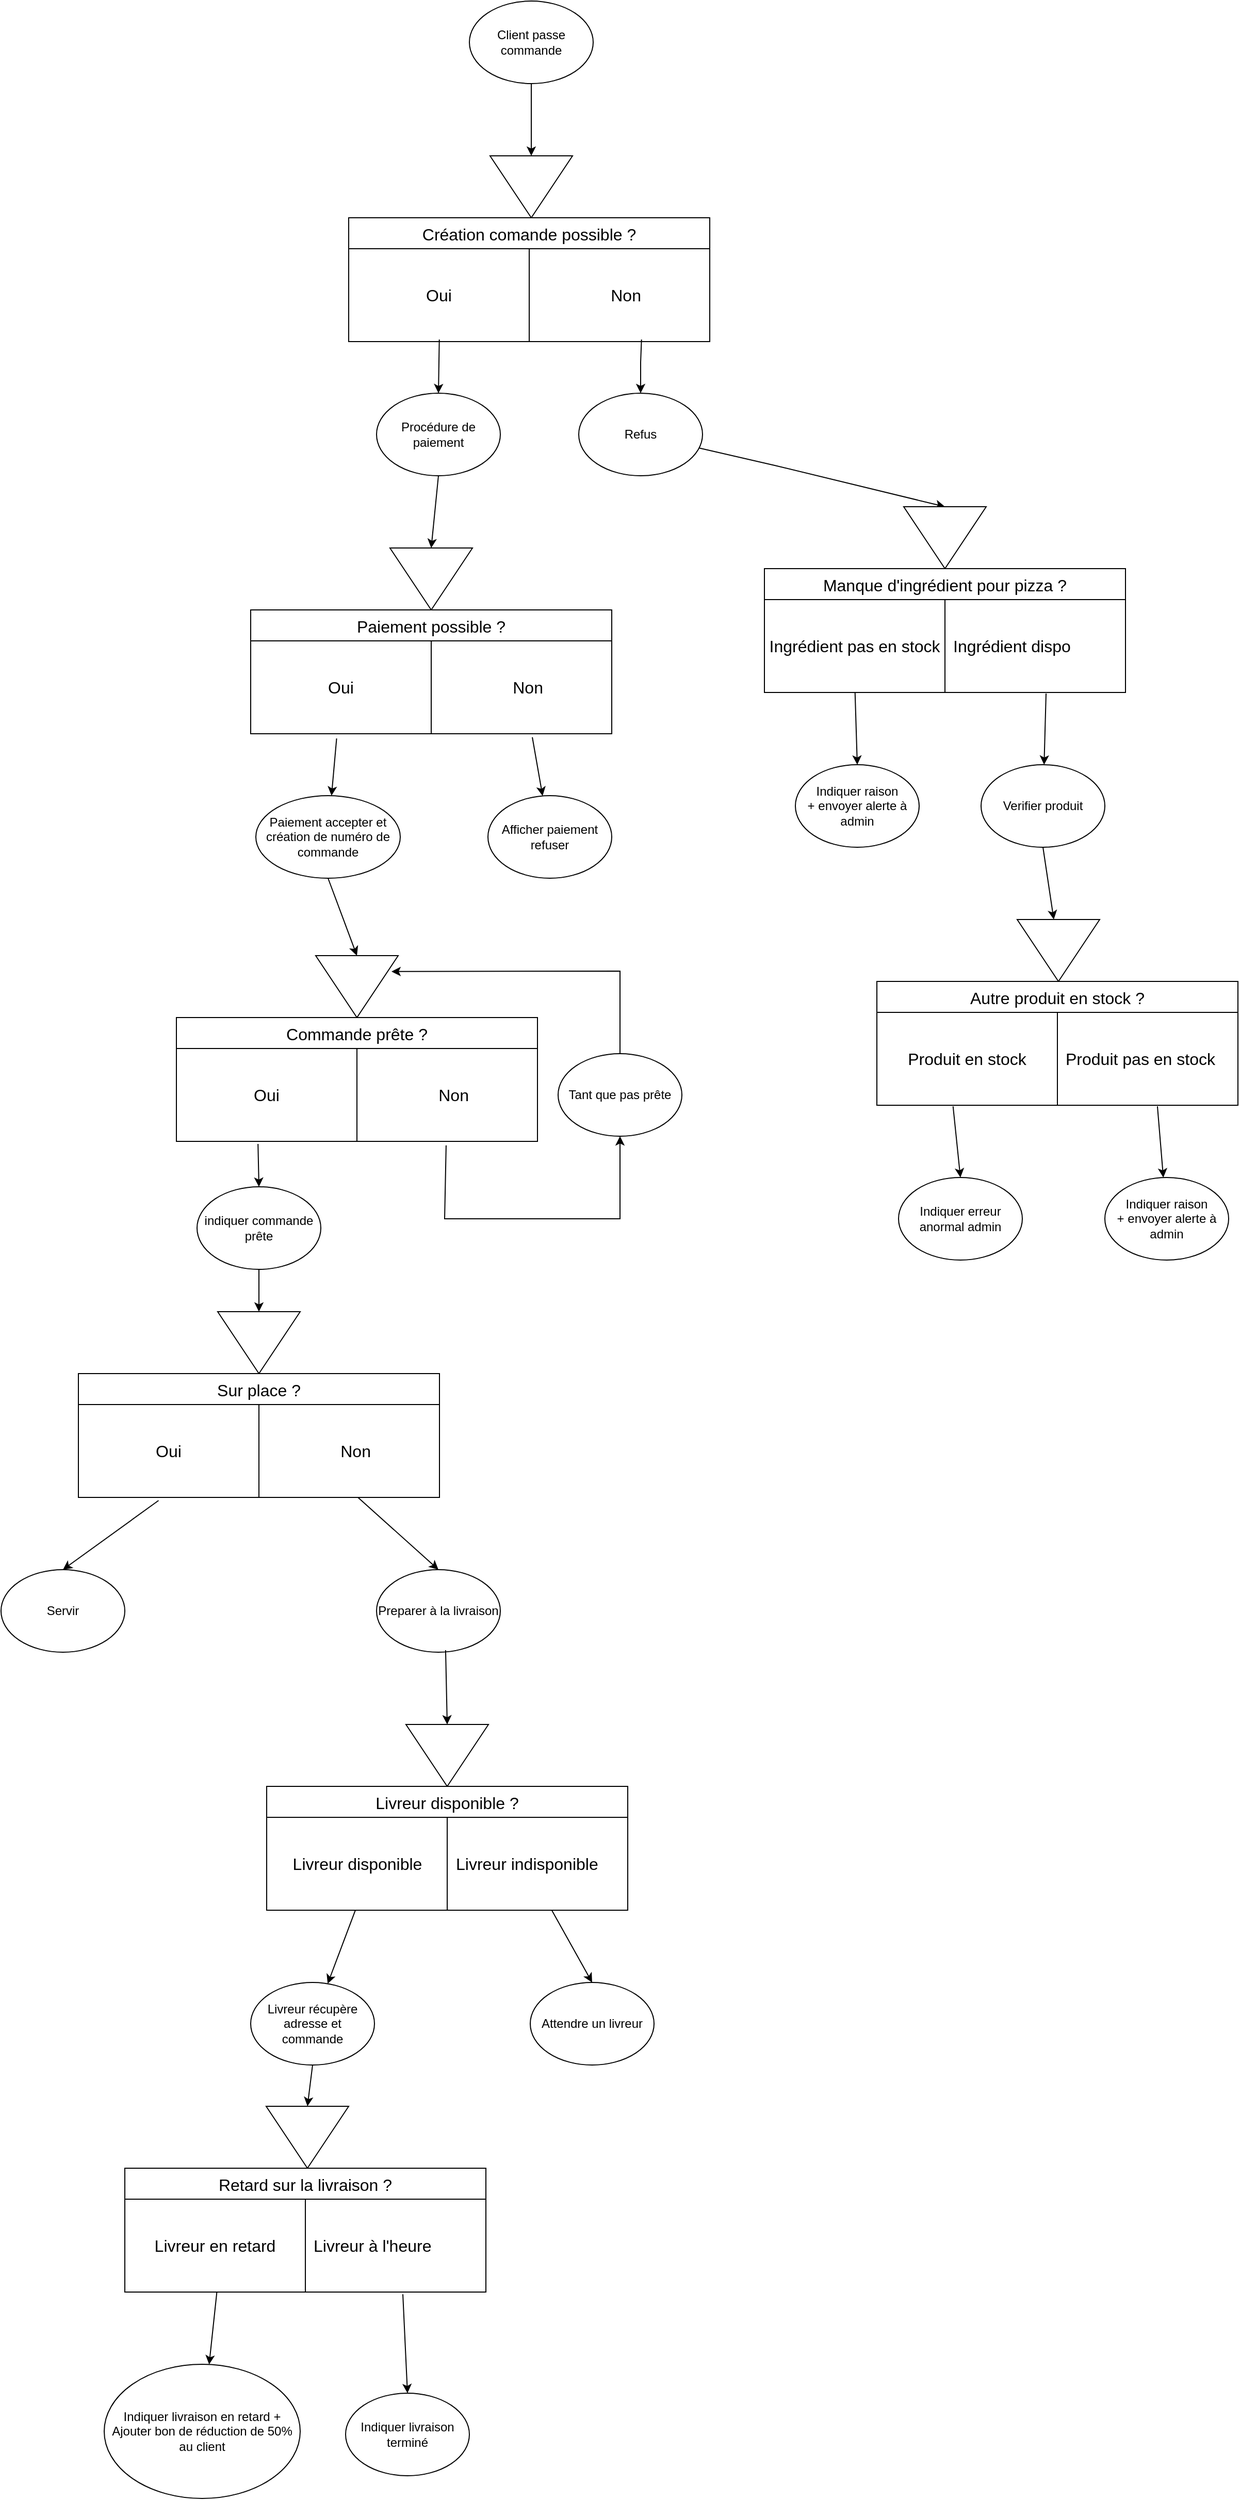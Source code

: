 <mxfile version="22.0.8" type="embed">
  <diagram id="wYh7Bo-9NNQNr5niJzds" name="Page-1">
    <mxGraphModel grid="1" page="1" gridSize="10" guides="1" tooltips="1" connect="1" arrows="1" fold="1" pageScale="1" pageWidth="827" pageHeight="1169" math="0" shadow="0">
      <root>
        <mxCell id="0" />
        <mxCell id="1" parent="0" />
        <mxCell id="sfe3M8wIAQeGoFs6e5uv-1" value="Client passe commande" style="ellipse;whiteSpace=wrap;html=1;" vertex="1" parent="1">
          <mxGeometry x="354" y="20" width="120" height="80" as="geometry" />
        </mxCell>
        <mxCell id="sfe3M8wIAQeGoFs6e5uv-2" value="" style="triangle;whiteSpace=wrap;html=1;rotation=90;" vertex="1" parent="1">
          <mxGeometry x="384" y="160" width="60" height="80" as="geometry" />
        </mxCell>
        <mxCell id="sfe3M8wIAQeGoFs6e5uv-3" value="" style="endArrow=classic;html=1;rounded=0;exitX=0.5;exitY=1;exitDx=0;exitDy=0;entryX=0;entryY=0.5;entryDx=0;entryDy=0;" edge="1" parent="1" source="sfe3M8wIAQeGoFs6e5uv-1" target="sfe3M8wIAQeGoFs6e5uv-2">
          <mxGeometry width="50" height="50" relative="1" as="geometry">
            <mxPoint x="270" y="320" as="sourcePoint" />
            <mxPoint x="320" y="270" as="targetPoint" />
          </mxGeometry>
        </mxCell>
        <mxCell id="sfe3M8wIAQeGoFs6e5uv-17" value="Création comande possible ?" style="shape=table;startSize=30;container=1;collapsible=0;childLayout=tableLayout;fixedRows=1;rowLines=0;fontStyle=0;strokeColor=default;fontSize=16;" vertex="1" parent="1">
          <mxGeometry x="237" y="230" width="350" height="120" as="geometry" />
        </mxCell>
        <mxCell id="sfe3M8wIAQeGoFs6e5uv-18" value="" style="shape=tableRow;horizontal=0;startSize=0;swimlaneHead=0;swimlaneBody=0;top=0;left=0;bottom=0;right=0;collapsible=0;dropTarget=0;fillColor=none;points=[[0,0.5],[1,0.5]];portConstraint=eastwest;strokeColor=inherit;fontSize=16;" vertex="1" parent="sfe3M8wIAQeGoFs6e5uv-17">
          <mxGeometry y="30" width="350" height="30" as="geometry" />
        </mxCell>
        <mxCell id="sfe3M8wIAQeGoFs6e5uv-19" value="" style="shape=partialRectangle;html=1;whiteSpace=wrap;connectable=0;fillColor=none;top=0;left=0;bottom=0;right=0;overflow=hidden;pointerEvents=1;strokeColor=inherit;fontSize=16;" vertex="1" parent="sfe3M8wIAQeGoFs6e5uv-18">
          <mxGeometry width="175" height="30" as="geometry">
            <mxRectangle width="175" height="30" as="alternateBounds" />
          </mxGeometry>
        </mxCell>
        <mxCell id="sfe3M8wIAQeGoFs6e5uv-20" value="" style="shape=partialRectangle;html=1;whiteSpace=wrap;connectable=0;fillColor=none;top=0;left=0;bottom=0;right=0;align=left;spacingLeft=6;overflow=hidden;strokeColor=inherit;fontSize=16;" vertex="1" parent="sfe3M8wIAQeGoFs6e5uv-18">
          <mxGeometry x="175" width="175" height="30" as="geometry">
            <mxRectangle width="175" height="30" as="alternateBounds" />
          </mxGeometry>
        </mxCell>
        <mxCell id="sfe3M8wIAQeGoFs6e5uv-21" value="" style="shape=tableRow;horizontal=0;startSize=0;swimlaneHead=0;swimlaneBody=0;top=0;left=0;bottom=0;right=0;collapsible=0;dropTarget=0;fillColor=none;points=[[0,0.5],[1,0.5]];portConstraint=eastwest;strokeColor=inherit;fontSize=16;" vertex="1" parent="sfe3M8wIAQeGoFs6e5uv-17">
          <mxGeometry y="60" width="350" height="30" as="geometry" />
        </mxCell>
        <mxCell id="sfe3M8wIAQeGoFs6e5uv-22" value="Oui" style="shape=partialRectangle;html=1;whiteSpace=wrap;connectable=0;fillColor=none;top=0;left=0;bottom=0;right=0;overflow=hidden;strokeColor=inherit;fontSize=16;" vertex="1" parent="sfe3M8wIAQeGoFs6e5uv-21">
          <mxGeometry width="175" height="30" as="geometry">
            <mxRectangle width="175" height="30" as="alternateBounds" />
          </mxGeometry>
        </mxCell>
        <mxCell id="sfe3M8wIAQeGoFs6e5uv-23" value="&lt;span style=&quot;white-space: pre;&quot;&gt;&#x9;&lt;/span&gt;&lt;span style=&quot;white-space: pre;&quot;&gt;&#x9;&lt;/span&gt;Non" style="shape=partialRectangle;html=1;whiteSpace=wrap;connectable=0;fillColor=none;top=0;left=0;bottom=0;right=0;align=left;spacingLeft=6;overflow=hidden;strokeColor=inherit;fontSize=16;" vertex="1" parent="sfe3M8wIAQeGoFs6e5uv-21">
          <mxGeometry x="175" width="175" height="30" as="geometry">
            <mxRectangle width="175" height="30" as="alternateBounds" />
          </mxGeometry>
        </mxCell>
        <mxCell id="sfe3M8wIAQeGoFs6e5uv-24" value="" style="shape=tableRow;horizontal=0;startSize=0;swimlaneHead=0;swimlaneBody=0;top=0;left=0;bottom=0;right=0;collapsible=0;dropTarget=0;fillColor=none;points=[[0,0.5],[1,0.5]];portConstraint=eastwest;strokeColor=inherit;fontSize=16;" vertex="1" parent="sfe3M8wIAQeGoFs6e5uv-17">
          <mxGeometry y="90" width="350" height="30" as="geometry" />
        </mxCell>
        <mxCell id="sfe3M8wIAQeGoFs6e5uv-25" value="" style="shape=partialRectangle;html=1;whiteSpace=wrap;connectable=0;fillColor=none;top=0;left=0;bottom=0;right=0;overflow=hidden;strokeColor=inherit;fontSize=16;" vertex="1" parent="sfe3M8wIAQeGoFs6e5uv-24">
          <mxGeometry width="175" height="30" as="geometry">
            <mxRectangle width="175" height="30" as="alternateBounds" />
          </mxGeometry>
        </mxCell>
        <mxCell id="sfe3M8wIAQeGoFs6e5uv-26" value="" style="shape=partialRectangle;html=1;whiteSpace=wrap;connectable=0;fillColor=none;top=0;left=0;bottom=0;right=0;align=left;spacingLeft=6;overflow=hidden;strokeColor=inherit;fontSize=16;" vertex="1" parent="sfe3M8wIAQeGoFs6e5uv-24">
          <mxGeometry x="175" width="175" height="30" as="geometry">
            <mxRectangle width="175" height="30" as="alternateBounds" />
          </mxGeometry>
        </mxCell>
        <mxCell id="sfe3M8wIAQeGoFs6e5uv-27" value="Refus" style="ellipse;whiteSpace=wrap;html=1;" vertex="1" parent="1">
          <mxGeometry x="460" y="400" width="120" height="80" as="geometry" />
        </mxCell>
        <mxCell id="sfe3M8wIAQeGoFs6e5uv-28" value="Procédure de paiement" style="ellipse;whiteSpace=wrap;html=1;" vertex="1" parent="1">
          <mxGeometry x="264" y="400" width="120" height="80" as="geometry" />
        </mxCell>
        <mxCell id="sfe3M8wIAQeGoFs6e5uv-29" value="" style="endArrow=classic;html=1;rounded=0;exitX=0.251;exitY=0.933;exitDx=0;exitDy=0;entryX=0.5;entryY=0;entryDx=0;entryDy=0;exitPerimeter=0;" edge="1" parent="1" source="sfe3M8wIAQeGoFs6e5uv-24" target="sfe3M8wIAQeGoFs6e5uv-28">
          <mxGeometry width="50" height="50" relative="1" as="geometry">
            <mxPoint x="360" y="330" as="sourcePoint" />
            <mxPoint x="360" y="400" as="targetPoint" />
          </mxGeometry>
        </mxCell>
        <mxCell id="sfe3M8wIAQeGoFs6e5uv-30" value="" style="endArrow=classic;html=1;rounded=0;exitX=0.811;exitY=0.933;exitDx=0;exitDy=0;entryX=0.5;entryY=0;entryDx=0;entryDy=0;exitPerimeter=0;" edge="1" parent="1" source="sfe3M8wIAQeGoFs6e5uv-24" target="sfe3M8wIAQeGoFs6e5uv-27">
          <mxGeometry width="50" height="50" relative="1" as="geometry">
            <mxPoint x="520.5" y="340" as="sourcePoint" />
            <mxPoint x="519.5" y="392" as="targetPoint" />
            <Array as="points">
              <mxPoint x="520" y="370" />
            </Array>
          </mxGeometry>
        </mxCell>
        <mxCell id="sfe3M8wIAQeGoFs6e5uv-38" value="" style="triangle;whiteSpace=wrap;html=1;rotation=90;" vertex="1" parent="1">
          <mxGeometry x="287" y="540" width="60" height="80" as="geometry" />
        </mxCell>
        <mxCell id="sfe3M8wIAQeGoFs6e5uv-39" value="Paiement possible ?" style="shape=table;startSize=30;container=1;collapsible=0;childLayout=tableLayout;fixedRows=1;rowLines=0;fontStyle=0;strokeColor=default;fontSize=16;" vertex="1" parent="1">
          <mxGeometry x="142" y="610" width="350" height="120" as="geometry" />
        </mxCell>
        <mxCell id="sfe3M8wIAQeGoFs6e5uv-40" value="" style="shape=tableRow;horizontal=0;startSize=0;swimlaneHead=0;swimlaneBody=0;top=0;left=0;bottom=0;right=0;collapsible=0;dropTarget=0;fillColor=none;points=[[0,0.5],[1,0.5]];portConstraint=eastwest;strokeColor=inherit;fontSize=16;" vertex="1" parent="sfe3M8wIAQeGoFs6e5uv-39">
          <mxGeometry y="30" width="350" height="30" as="geometry" />
        </mxCell>
        <mxCell id="sfe3M8wIAQeGoFs6e5uv-41" value="" style="shape=partialRectangle;html=1;whiteSpace=wrap;connectable=0;fillColor=none;top=0;left=0;bottom=0;right=0;overflow=hidden;pointerEvents=1;strokeColor=inherit;fontSize=16;" vertex="1" parent="sfe3M8wIAQeGoFs6e5uv-40">
          <mxGeometry width="175" height="30" as="geometry">
            <mxRectangle width="175" height="30" as="alternateBounds" />
          </mxGeometry>
        </mxCell>
        <mxCell id="sfe3M8wIAQeGoFs6e5uv-42" value="" style="shape=partialRectangle;html=1;whiteSpace=wrap;connectable=0;fillColor=none;top=0;left=0;bottom=0;right=0;align=left;spacingLeft=6;overflow=hidden;strokeColor=inherit;fontSize=16;" vertex="1" parent="sfe3M8wIAQeGoFs6e5uv-40">
          <mxGeometry x="175" width="175" height="30" as="geometry">
            <mxRectangle width="175" height="30" as="alternateBounds" />
          </mxGeometry>
        </mxCell>
        <mxCell id="sfe3M8wIAQeGoFs6e5uv-43" value="" style="shape=tableRow;horizontal=0;startSize=0;swimlaneHead=0;swimlaneBody=0;top=0;left=0;bottom=0;right=0;collapsible=0;dropTarget=0;fillColor=none;points=[[0,0.5],[1,0.5]];portConstraint=eastwest;strokeColor=inherit;fontSize=16;" vertex="1" parent="sfe3M8wIAQeGoFs6e5uv-39">
          <mxGeometry y="60" width="350" height="30" as="geometry" />
        </mxCell>
        <mxCell id="sfe3M8wIAQeGoFs6e5uv-44" value="Oui" style="shape=partialRectangle;html=1;whiteSpace=wrap;connectable=0;fillColor=none;top=0;left=0;bottom=0;right=0;overflow=hidden;strokeColor=inherit;fontSize=16;" vertex="1" parent="sfe3M8wIAQeGoFs6e5uv-43">
          <mxGeometry width="175" height="30" as="geometry">
            <mxRectangle width="175" height="30" as="alternateBounds" />
          </mxGeometry>
        </mxCell>
        <mxCell id="sfe3M8wIAQeGoFs6e5uv-45" value="&lt;span style=&quot;white-space: pre;&quot;&gt;&#x9;&lt;/span&gt;&lt;span style=&quot;white-space: pre;&quot;&gt;&#x9;&lt;/span&gt;Non" style="shape=partialRectangle;html=1;whiteSpace=wrap;connectable=0;fillColor=none;top=0;left=0;bottom=0;right=0;align=left;spacingLeft=6;overflow=hidden;strokeColor=inherit;fontSize=16;" vertex="1" parent="sfe3M8wIAQeGoFs6e5uv-43">
          <mxGeometry x="175" width="175" height="30" as="geometry">
            <mxRectangle width="175" height="30" as="alternateBounds" />
          </mxGeometry>
        </mxCell>
        <mxCell id="sfe3M8wIAQeGoFs6e5uv-46" value="" style="shape=tableRow;horizontal=0;startSize=0;swimlaneHead=0;swimlaneBody=0;top=0;left=0;bottom=0;right=0;collapsible=0;dropTarget=0;fillColor=none;points=[[0,0.5],[1,0.5]];portConstraint=eastwest;strokeColor=inherit;fontSize=16;" vertex="1" parent="sfe3M8wIAQeGoFs6e5uv-39">
          <mxGeometry y="90" width="350" height="30" as="geometry" />
        </mxCell>
        <mxCell id="sfe3M8wIAQeGoFs6e5uv-47" value="" style="shape=partialRectangle;html=1;whiteSpace=wrap;connectable=0;fillColor=none;top=0;left=0;bottom=0;right=0;overflow=hidden;strokeColor=inherit;fontSize=16;" vertex="1" parent="sfe3M8wIAQeGoFs6e5uv-46">
          <mxGeometry width="175" height="30" as="geometry">
            <mxRectangle width="175" height="30" as="alternateBounds" />
          </mxGeometry>
        </mxCell>
        <mxCell id="sfe3M8wIAQeGoFs6e5uv-48" value="" style="shape=partialRectangle;html=1;whiteSpace=wrap;connectable=0;fillColor=none;top=0;left=0;bottom=0;right=0;align=left;spacingLeft=6;overflow=hidden;strokeColor=inherit;fontSize=16;" vertex="1" parent="sfe3M8wIAQeGoFs6e5uv-46">
          <mxGeometry x="175" width="175" height="30" as="geometry">
            <mxRectangle width="175" height="30" as="alternateBounds" />
          </mxGeometry>
        </mxCell>
        <mxCell id="sfe3M8wIAQeGoFs6e5uv-49" value="" style="endArrow=classic;html=1;rounded=0;exitX=0.5;exitY=1;exitDx=0;exitDy=0;entryX=0;entryY=0.5;entryDx=0;entryDy=0;" edge="1" parent="1" source="sfe3M8wIAQeGoFs6e5uv-28" target="sfe3M8wIAQeGoFs6e5uv-38">
          <mxGeometry width="50" height="50" relative="1" as="geometry">
            <mxPoint x="317.5" y="488" as="sourcePoint" />
            <mxPoint x="316.5" y="540" as="targetPoint" />
          </mxGeometry>
        </mxCell>
        <mxCell id="sfe3M8wIAQeGoFs6e5uv-50" value="Afficher paiement refuser" style="ellipse;whiteSpace=wrap;html=1;" vertex="1" parent="1">
          <mxGeometry x="372" y="790" width="120" height="80" as="geometry" />
        </mxCell>
        <mxCell id="sfe3M8wIAQeGoFs6e5uv-51" value="" style="endArrow=classic;html=1;rounded=0;exitX=0.78;exitY=1.112;exitDx=0;exitDy=0;exitPerimeter=0;" edge="1" parent="1" source="sfe3M8wIAQeGoFs6e5uv-46" target="sfe3M8wIAQeGoFs6e5uv-50">
          <mxGeometry width="50" height="50" relative="1" as="geometry">
            <mxPoint x="300.0" y="850.0" as="sourcePoint" />
            <mxPoint x="305.932" y="907.873" as="targetPoint" />
          </mxGeometry>
        </mxCell>
        <mxCell id="sfe3M8wIAQeGoFs6e5uv-52" value="&lt;div&gt;Paiement accepter et&lt;/div&gt;&lt;div&gt;création de numéro de commande&lt;br&gt;&lt;/div&gt;" style="ellipse;whiteSpace=wrap;html=1;" vertex="1" parent="1">
          <mxGeometry x="147" y="790" width="140" height="80" as="geometry" />
        </mxCell>
        <mxCell id="sfe3M8wIAQeGoFs6e5uv-53" value="" style="endArrow=classic;html=1;rounded=0;exitX=0.238;exitY=1.151;exitDx=0;exitDy=0;exitPerimeter=0;" edge="1" parent="1" source="sfe3M8wIAQeGoFs6e5uv-46" target="sfe3M8wIAQeGoFs6e5uv-52">
          <mxGeometry width="50" height="50" relative="1" as="geometry">
            <mxPoint x="320.5" y="770" as="sourcePoint" />
            <mxPoint x="313.5" y="840" as="targetPoint" />
          </mxGeometry>
        </mxCell>
        <mxCell id="sfe3M8wIAQeGoFs6e5uv-54" value="" style="triangle;whiteSpace=wrap;html=1;rotation=90;" vertex="1" parent="1">
          <mxGeometry x="215" y="935" width="60" height="80" as="geometry" />
        </mxCell>
        <mxCell id="sfe3M8wIAQeGoFs6e5uv-55" value="Commande prête ?" style="shape=table;startSize=30;container=1;collapsible=0;childLayout=tableLayout;fixedRows=1;rowLines=0;fontStyle=0;strokeColor=default;fontSize=16;" vertex="1" parent="1">
          <mxGeometry x="70" y="1005" width="350" height="120" as="geometry" />
        </mxCell>
        <mxCell id="sfe3M8wIAQeGoFs6e5uv-56" value="" style="shape=tableRow;horizontal=0;startSize=0;swimlaneHead=0;swimlaneBody=0;top=0;left=0;bottom=0;right=0;collapsible=0;dropTarget=0;fillColor=none;points=[[0,0.5],[1,0.5]];portConstraint=eastwest;strokeColor=inherit;fontSize=16;" vertex="1" parent="sfe3M8wIAQeGoFs6e5uv-55">
          <mxGeometry y="30" width="350" height="30" as="geometry" />
        </mxCell>
        <mxCell id="sfe3M8wIAQeGoFs6e5uv-57" value="" style="shape=partialRectangle;html=1;whiteSpace=wrap;connectable=0;fillColor=none;top=0;left=0;bottom=0;right=0;overflow=hidden;pointerEvents=1;strokeColor=inherit;fontSize=16;" vertex="1" parent="sfe3M8wIAQeGoFs6e5uv-56">
          <mxGeometry width="175" height="30" as="geometry">
            <mxRectangle width="175" height="30" as="alternateBounds" />
          </mxGeometry>
        </mxCell>
        <mxCell id="sfe3M8wIAQeGoFs6e5uv-58" value="" style="shape=partialRectangle;html=1;whiteSpace=wrap;connectable=0;fillColor=none;top=0;left=0;bottom=0;right=0;align=left;spacingLeft=6;overflow=hidden;strokeColor=inherit;fontSize=16;" vertex="1" parent="sfe3M8wIAQeGoFs6e5uv-56">
          <mxGeometry x="175" width="175" height="30" as="geometry">
            <mxRectangle width="175" height="30" as="alternateBounds" />
          </mxGeometry>
        </mxCell>
        <mxCell id="sfe3M8wIAQeGoFs6e5uv-59" value="" style="shape=tableRow;horizontal=0;startSize=0;swimlaneHead=0;swimlaneBody=0;top=0;left=0;bottom=0;right=0;collapsible=0;dropTarget=0;fillColor=none;points=[[0,0.5],[1,0.5]];portConstraint=eastwest;strokeColor=inherit;fontSize=16;" vertex="1" parent="sfe3M8wIAQeGoFs6e5uv-55">
          <mxGeometry y="60" width="350" height="30" as="geometry" />
        </mxCell>
        <mxCell id="sfe3M8wIAQeGoFs6e5uv-60" value="Oui" style="shape=partialRectangle;html=1;whiteSpace=wrap;connectable=0;fillColor=none;top=0;left=0;bottom=0;right=0;overflow=hidden;strokeColor=inherit;fontSize=16;" vertex="1" parent="sfe3M8wIAQeGoFs6e5uv-59">
          <mxGeometry width="175" height="30" as="geometry">
            <mxRectangle width="175" height="30" as="alternateBounds" />
          </mxGeometry>
        </mxCell>
        <mxCell id="sfe3M8wIAQeGoFs6e5uv-61" value="&lt;span style=&quot;white-space: pre;&quot;&gt;&#x9;&lt;/span&gt;&lt;span style=&quot;white-space: pre;&quot;&gt;&#x9;&lt;/span&gt;Non" style="shape=partialRectangle;html=1;whiteSpace=wrap;connectable=0;fillColor=none;top=0;left=0;bottom=0;right=0;align=left;spacingLeft=6;overflow=hidden;strokeColor=inherit;fontSize=16;" vertex="1" parent="sfe3M8wIAQeGoFs6e5uv-59">
          <mxGeometry x="175" width="175" height="30" as="geometry">
            <mxRectangle width="175" height="30" as="alternateBounds" />
          </mxGeometry>
        </mxCell>
        <mxCell id="sfe3M8wIAQeGoFs6e5uv-62" value="" style="shape=tableRow;horizontal=0;startSize=0;swimlaneHead=0;swimlaneBody=0;top=0;left=0;bottom=0;right=0;collapsible=0;dropTarget=0;fillColor=none;points=[[0,0.5],[1,0.5]];portConstraint=eastwest;strokeColor=inherit;fontSize=16;" vertex="1" parent="sfe3M8wIAQeGoFs6e5uv-55">
          <mxGeometry y="90" width="350" height="30" as="geometry" />
        </mxCell>
        <mxCell id="sfe3M8wIAQeGoFs6e5uv-63" value="" style="shape=partialRectangle;html=1;whiteSpace=wrap;connectable=0;fillColor=none;top=0;left=0;bottom=0;right=0;overflow=hidden;strokeColor=inherit;fontSize=16;" vertex="1" parent="sfe3M8wIAQeGoFs6e5uv-62">
          <mxGeometry width="175" height="30" as="geometry">
            <mxRectangle width="175" height="30" as="alternateBounds" />
          </mxGeometry>
        </mxCell>
        <mxCell id="sfe3M8wIAQeGoFs6e5uv-64" value="" style="shape=partialRectangle;html=1;whiteSpace=wrap;connectable=0;fillColor=none;top=0;left=0;bottom=0;right=0;align=left;spacingLeft=6;overflow=hidden;strokeColor=inherit;fontSize=16;" vertex="1" parent="sfe3M8wIAQeGoFs6e5uv-62">
          <mxGeometry x="175" width="175" height="30" as="geometry">
            <mxRectangle width="175" height="30" as="alternateBounds" />
          </mxGeometry>
        </mxCell>
        <mxCell id="sfe3M8wIAQeGoFs6e5uv-76" value="" style="endArrow=classic;html=1;rounded=0;entryX=0;entryY=0.5;entryDx=0;entryDy=0;" edge="1" parent="1" source="sfe3M8wIAQeGoFs6e5uv-27" target="sfe3M8wIAQeGoFs6e5uv-65">
          <mxGeometry width="50" height="50" relative="1" as="geometry">
            <mxPoint x="651" y="448" as="sourcePoint" />
            <mxPoint x="650" y="500" as="targetPoint" />
            <Array as="points">
              <mxPoint x="650" y="470" />
            </Array>
          </mxGeometry>
        </mxCell>
        <mxCell id="sfe3M8wIAQeGoFs6e5uv-77" value="" style="group" connectable="0" vertex="1" parent="1">
          <mxGeometry x="640" y="510" width="350" height="180" as="geometry" />
        </mxCell>
        <mxCell id="sfe3M8wIAQeGoFs6e5uv-65" value="" style="triangle;whiteSpace=wrap;html=1;rotation=90;" vertex="1" parent="sfe3M8wIAQeGoFs6e5uv-77">
          <mxGeometry x="145" y="-10" width="60" height="80" as="geometry" />
        </mxCell>
        <mxCell id="sfe3M8wIAQeGoFs6e5uv-66" value="Manque d&#39;ingrédient pour pizza ?" style="shape=table;startSize=30;container=1;collapsible=0;childLayout=tableLayout;fixedRows=1;rowLines=0;fontStyle=0;strokeColor=default;fontSize=16;" vertex="1" parent="sfe3M8wIAQeGoFs6e5uv-77">
          <mxGeometry y="60" width="350" height="120" as="geometry" />
        </mxCell>
        <mxCell id="sfe3M8wIAQeGoFs6e5uv-67" value="" style="shape=tableRow;horizontal=0;startSize=0;swimlaneHead=0;swimlaneBody=0;top=0;left=0;bottom=0;right=0;collapsible=0;dropTarget=0;fillColor=none;points=[[0,0.5],[1,0.5]];portConstraint=eastwest;strokeColor=inherit;fontSize=16;" vertex="1" parent="sfe3M8wIAQeGoFs6e5uv-66">
          <mxGeometry y="30" width="350" height="30" as="geometry" />
        </mxCell>
        <mxCell id="sfe3M8wIAQeGoFs6e5uv-68" value="" style="shape=partialRectangle;html=1;whiteSpace=wrap;connectable=0;fillColor=none;top=0;left=0;bottom=0;right=0;overflow=hidden;pointerEvents=1;strokeColor=inherit;fontSize=16;" vertex="1" parent="sfe3M8wIAQeGoFs6e5uv-67">
          <mxGeometry width="175" height="30" as="geometry">
            <mxRectangle width="175" height="30" as="alternateBounds" />
          </mxGeometry>
        </mxCell>
        <mxCell id="sfe3M8wIAQeGoFs6e5uv-69" value="" style="shape=partialRectangle;html=1;whiteSpace=wrap;connectable=0;fillColor=none;top=0;left=0;bottom=0;right=0;align=left;spacingLeft=6;overflow=hidden;strokeColor=inherit;fontSize=16;" vertex="1" parent="sfe3M8wIAQeGoFs6e5uv-67">
          <mxGeometry x="175" width="175" height="30" as="geometry">
            <mxRectangle width="175" height="30" as="alternateBounds" />
          </mxGeometry>
        </mxCell>
        <mxCell id="sfe3M8wIAQeGoFs6e5uv-70" value="" style="shape=tableRow;horizontal=0;startSize=0;swimlaneHead=0;swimlaneBody=0;top=0;left=0;bottom=0;right=0;collapsible=0;dropTarget=0;fillColor=none;points=[[0,0.5],[1,0.5]];portConstraint=eastwest;strokeColor=inherit;fontSize=16;" vertex="1" parent="sfe3M8wIAQeGoFs6e5uv-66">
          <mxGeometry y="60" width="350" height="30" as="geometry" />
        </mxCell>
        <mxCell id="sfe3M8wIAQeGoFs6e5uv-71" value="Ingrédient pas en stock" style="shape=partialRectangle;html=1;whiteSpace=wrap;connectable=0;fillColor=none;top=0;left=0;bottom=0;right=0;overflow=hidden;strokeColor=inherit;fontSize=16;" vertex="1" parent="sfe3M8wIAQeGoFs6e5uv-70">
          <mxGeometry width="175" height="30" as="geometry">
            <mxRectangle width="175" height="30" as="alternateBounds" />
          </mxGeometry>
        </mxCell>
        <mxCell id="sfe3M8wIAQeGoFs6e5uv-72" value="Ingrédient dispo" style="shape=partialRectangle;html=1;whiteSpace=wrap;connectable=0;fillColor=none;top=0;left=0;bottom=0;right=0;align=left;spacingLeft=6;overflow=hidden;strokeColor=inherit;fontSize=16;" vertex="1" parent="sfe3M8wIAQeGoFs6e5uv-70">
          <mxGeometry x="175" width="175" height="30" as="geometry">
            <mxRectangle width="175" height="30" as="alternateBounds" />
          </mxGeometry>
        </mxCell>
        <mxCell id="sfe3M8wIAQeGoFs6e5uv-73" value="" style="shape=tableRow;horizontal=0;startSize=0;swimlaneHead=0;swimlaneBody=0;top=0;left=0;bottom=0;right=0;collapsible=0;dropTarget=0;fillColor=none;points=[[0,0.5],[1,0.5]];portConstraint=eastwest;strokeColor=inherit;fontSize=16;" vertex="1" parent="sfe3M8wIAQeGoFs6e5uv-66">
          <mxGeometry y="90" width="350" height="30" as="geometry" />
        </mxCell>
        <mxCell id="sfe3M8wIAQeGoFs6e5uv-74" value="" style="shape=partialRectangle;html=1;whiteSpace=wrap;connectable=0;fillColor=none;top=0;left=0;bottom=0;right=0;overflow=hidden;strokeColor=inherit;fontSize=16;" vertex="1" parent="sfe3M8wIAQeGoFs6e5uv-73">
          <mxGeometry width="175" height="30" as="geometry">
            <mxRectangle width="175" height="30" as="alternateBounds" />
          </mxGeometry>
        </mxCell>
        <mxCell id="sfe3M8wIAQeGoFs6e5uv-75" value="" style="shape=partialRectangle;html=1;whiteSpace=wrap;connectable=0;fillColor=none;top=0;left=0;bottom=0;right=0;align=left;spacingLeft=6;overflow=hidden;strokeColor=inherit;fontSize=16;" vertex="1" parent="sfe3M8wIAQeGoFs6e5uv-73">
          <mxGeometry x="175" width="175" height="30" as="geometry">
            <mxRectangle width="175" height="30" as="alternateBounds" />
          </mxGeometry>
        </mxCell>
        <mxCell id="sfe3M8wIAQeGoFs6e5uv-78" value="&lt;div&gt;Indiquer raison&lt;/div&gt;&lt;div&gt;+ envoyer alerte à admin&lt;br&gt;&lt;/div&gt;" style="ellipse;whiteSpace=wrap;html=1;" vertex="1" parent="1">
          <mxGeometry x="670" y="760" width="120" height="80" as="geometry" />
        </mxCell>
        <mxCell id="sfe3M8wIAQeGoFs6e5uv-79" value="" style="endArrow=classic;html=1;rounded=0;exitX=0.251;exitY=1.01;exitDx=0;exitDy=0;entryX=0.5;entryY=0;entryDx=0;entryDy=0;exitPerimeter=0;" edge="1" parent="1" source="sfe3M8wIAQeGoFs6e5uv-73" target="sfe3M8wIAQeGoFs6e5uv-78">
          <mxGeometry width="50" height="50" relative="1" as="geometry">
            <mxPoint x="671" y="720" as="sourcePoint" />
            <mxPoint x="670" y="772" as="targetPoint" />
            <Array as="points" />
          </mxGeometry>
        </mxCell>
        <mxCell id="sfe3M8wIAQeGoFs6e5uv-80" value="Verifier produit" style="ellipse;whiteSpace=wrap;html=1;" vertex="1" parent="1">
          <mxGeometry x="850" y="760" width="120" height="80" as="geometry" />
        </mxCell>
        <mxCell id="sfe3M8wIAQeGoFs6e5uv-81" value="" style="endArrow=classic;html=1;rounded=0;exitX=0.78;exitY=1.033;exitDx=0;exitDy=0;exitPerimeter=0;" edge="1" parent="1" source="sfe3M8wIAQeGoFs6e5uv-73" target="sfe3M8wIAQeGoFs6e5uv-80">
          <mxGeometry width="50" height="50" relative="1" as="geometry">
            <mxPoint x="738" y="710" as="sourcePoint" />
            <mxPoint x="740" y="770" as="targetPoint" />
            <Array as="points" />
          </mxGeometry>
        </mxCell>
        <mxCell id="sfe3M8wIAQeGoFs6e5uv-94" value="" style="endArrow=classic;html=1;rounded=0;exitX=0.5;exitY=1;exitDx=0;exitDy=0;" edge="1" parent="1" source="sfe3M8wIAQeGoFs6e5uv-80" target="sfe3M8wIAQeGoFs6e5uv-83">
          <mxGeometry width="50" height="50" relative="1" as="geometry">
            <mxPoint x="923" y="851" as="sourcePoint" />
            <mxPoint x="921" y="910" as="targetPoint" />
            <Array as="points" />
          </mxGeometry>
        </mxCell>
        <mxCell id="W__4L7vJ_PJ_1O3PGKF6-1" value="Indiquer erreur anormal admin" style="ellipse;whiteSpace=wrap;html=1;" vertex="1" parent="1">
          <mxGeometry x="770" y="1160" width="120" height="80" as="geometry" />
        </mxCell>
        <mxCell id="W__4L7vJ_PJ_1O3PGKF6-2" value="" style="endArrow=classic;html=1;rounded=0;exitX=0.211;exitY=1.033;exitDx=0;exitDy=0;exitPerimeter=0;entryX=0.5;entryY=0;entryDx=0;entryDy=0;" edge="1" parent="1" source="sfe3M8wIAQeGoFs6e5uv-91" target="W__4L7vJ_PJ_1O3PGKF6-1">
          <mxGeometry width="50" height="50" relative="1" as="geometry">
            <mxPoint x="930" y="1100" as="sourcePoint" />
            <mxPoint x="1020" y="1200" as="targetPoint" />
            <Array as="points" />
          </mxGeometry>
        </mxCell>
        <mxCell id="W__4L7vJ_PJ_1O3PGKF6-4" value="&lt;div&gt;Indiquer raison&lt;/div&gt;&lt;div&gt;+ envoyer alerte à admin&lt;br&gt;&lt;/div&gt;" style="ellipse;whiteSpace=wrap;html=1;" vertex="1" parent="1">
          <mxGeometry x="970" y="1160" width="120" height="80" as="geometry" />
        </mxCell>
        <mxCell id="W__4L7vJ_PJ_1O3PGKF6-5" value="" style="endArrow=classic;html=1;rounded=0;exitX=0.777;exitY=1.033;exitDx=0;exitDy=0;exitPerimeter=0;" edge="1" parent="1" source="sfe3M8wIAQeGoFs6e5uv-91" target="W__4L7vJ_PJ_1O3PGKF6-4">
          <mxGeometry width="50" height="50" relative="1" as="geometry">
            <mxPoint x="920" y="850" as="sourcePoint" />
            <mxPoint x="931" y="920" as="targetPoint" />
            <Array as="points" />
          </mxGeometry>
        </mxCell>
        <mxCell id="W__4L7vJ_PJ_1O3PGKF6-6" value="" style="endArrow=classic;html=1;rounded=0;exitX=0.5;exitY=1;exitDx=0;exitDy=0;entryX=0;entryY=0.5;entryDx=0;entryDy=0;" edge="1" parent="1" source="sfe3M8wIAQeGoFs6e5uv-52" target="sfe3M8wIAQeGoFs6e5uv-54">
          <mxGeometry width="50" height="50" relative="1" as="geometry">
            <mxPoint x="310.3" y="859.81" as="sourcePoint" />
            <mxPoint x="316.3" y="917.81" as="targetPoint" />
          </mxGeometry>
        </mxCell>
        <mxCell id="W__4L7vJ_PJ_1O3PGKF6-7" value="" style="endArrow=classic;html=1;rounded=0;exitX=0.747;exitY=1.161;exitDx=0;exitDy=0;exitPerimeter=0;" edge="1" parent="1" target="W__4L7vJ_PJ_1O3PGKF6-8">
          <mxGeometry width="50" height="50" relative="1" as="geometry">
            <mxPoint x="331.45" y="1128.83" as="sourcePoint" />
            <mxPoint x="500" y="1130" as="targetPoint" />
            <Array as="points">
              <mxPoint x="330" y="1200" />
              <mxPoint x="500" y="1200" />
            </Array>
          </mxGeometry>
        </mxCell>
        <mxCell id="W__4L7vJ_PJ_1O3PGKF6-8" value="Tant que pas prête" style="ellipse;whiteSpace=wrap;html=1;" vertex="1" parent="1">
          <mxGeometry x="440" y="1040" width="120" height="80" as="geometry" />
        </mxCell>
        <mxCell id="W__4L7vJ_PJ_1O3PGKF6-9" value="" style="endArrow=classic;html=1;rounded=0;exitX=0.5;exitY=0;exitDx=0;exitDy=0;entryX=0.257;entryY=0.082;entryDx=0;entryDy=0;entryPerimeter=0;" edge="1" parent="1" source="W__4L7vJ_PJ_1O3PGKF6-8" target="sfe3M8wIAQeGoFs6e5uv-54">
          <mxGeometry width="50" height="50" relative="1" as="geometry">
            <mxPoint x="640" y="1190" as="sourcePoint" />
            <mxPoint x="500" y="890" as="targetPoint" />
            <Array as="points">
              <mxPoint x="500" y="960" />
            </Array>
          </mxGeometry>
        </mxCell>
        <mxCell id="W__4L7vJ_PJ_1O3PGKF6-10" value="" style="endArrow=classic;html=1;rounded=0;exitX=0.226;exitY=1.082;exitDx=0;exitDy=0;exitPerimeter=0;entryX=0.5;entryY=0;entryDx=0;entryDy=0;" edge="1" parent="1" source="sfe3M8wIAQeGoFs6e5uv-62" target="W__4L7vJ_PJ_1O3PGKF6-11">
          <mxGeometry width="50" height="50" relative="1" as="geometry">
            <mxPoint x="640" y="1260" as="sourcePoint" />
            <mxPoint x="149" y="1240" as="targetPoint" />
          </mxGeometry>
        </mxCell>
        <mxCell id="W__4L7vJ_PJ_1O3PGKF6-11" value="indiquer commande prête" style="ellipse;whiteSpace=wrap;html=1;" vertex="1" parent="1">
          <mxGeometry x="90" y="1169" width="120" height="80" as="geometry" />
        </mxCell>
        <mxCell id="W__4L7vJ_PJ_1O3PGKF6-62" value="" style="group" connectable="0" vertex="1" parent="1">
          <mxGeometry x="750" y="910" width="350" height="180" as="geometry" />
        </mxCell>
        <mxCell id="sfe3M8wIAQeGoFs6e5uv-82" value="" style="group" connectable="0" vertex="1" parent="W__4L7vJ_PJ_1O3PGKF6-62">
          <mxGeometry width="350" height="180" as="geometry" />
        </mxCell>
        <mxCell id="sfe3M8wIAQeGoFs6e5uv-83" value="" style="triangle;whiteSpace=wrap;html=1;rotation=90;" vertex="1" parent="sfe3M8wIAQeGoFs6e5uv-82">
          <mxGeometry x="145" y="-10" width="60" height="80" as="geometry" />
        </mxCell>
        <mxCell id="sfe3M8wIAQeGoFs6e5uv-84" value="Autre produit en stock ?" style="shape=table;startSize=30;container=1;collapsible=0;childLayout=tableLayout;fixedRows=1;rowLines=0;fontStyle=0;strokeColor=default;fontSize=16;" vertex="1" parent="W__4L7vJ_PJ_1O3PGKF6-62">
          <mxGeometry x="-1" y="60" width="350" height="120" as="geometry" />
        </mxCell>
        <mxCell id="sfe3M8wIAQeGoFs6e5uv-85" value="" style="shape=tableRow;horizontal=0;startSize=0;swimlaneHead=0;swimlaneBody=0;top=0;left=0;bottom=0;right=0;collapsible=0;dropTarget=0;fillColor=none;points=[[0,0.5],[1,0.5]];portConstraint=eastwest;strokeColor=inherit;fontSize=16;" vertex="1" parent="sfe3M8wIAQeGoFs6e5uv-84">
          <mxGeometry y="30" width="350" height="30" as="geometry" />
        </mxCell>
        <mxCell id="sfe3M8wIAQeGoFs6e5uv-86" value="" style="shape=partialRectangle;html=1;whiteSpace=wrap;connectable=0;fillColor=none;top=0;left=0;bottom=0;right=0;overflow=hidden;pointerEvents=1;strokeColor=inherit;fontSize=16;" vertex="1" parent="sfe3M8wIAQeGoFs6e5uv-85">
          <mxGeometry width="175" height="30" as="geometry">
            <mxRectangle width="175" height="30" as="alternateBounds" />
          </mxGeometry>
        </mxCell>
        <mxCell id="sfe3M8wIAQeGoFs6e5uv-87" value="" style="shape=partialRectangle;html=1;whiteSpace=wrap;connectable=0;fillColor=none;top=0;left=0;bottom=0;right=0;align=left;spacingLeft=6;overflow=hidden;strokeColor=inherit;fontSize=16;" vertex="1" parent="sfe3M8wIAQeGoFs6e5uv-85">
          <mxGeometry x="175" width="175" height="30" as="geometry">
            <mxRectangle width="175" height="30" as="alternateBounds" />
          </mxGeometry>
        </mxCell>
        <mxCell id="sfe3M8wIAQeGoFs6e5uv-88" value="" style="shape=tableRow;horizontal=0;startSize=0;swimlaneHead=0;swimlaneBody=0;top=0;left=0;bottom=0;right=0;collapsible=0;dropTarget=0;fillColor=none;points=[[0,0.5],[1,0.5]];portConstraint=eastwest;strokeColor=inherit;fontSize=16;" vertex="1" parent="sfe3M8wIAQeGoFs6e5uv-84">
          <mxGeometry y="60" width="350" height="30" as="geometry" />
        </mxCell>
        <mxCell id="sfe3M8wIAQeGoFs6e5uv-89" value="Produit en stock" style="shape=partialRectangle;html=1;whiteSpace=wrap;connectable=0;fillColor=none;top=0;left=0;bottom=0;right=0;overflow=hidden;strokeColor=inherit;fontSize=16;" vertex="1" parent="sfe3M8wIAQeGoFs6e5uv-88">
          <mxGeometry width="175" height="30" as="geometry">
            <mxRectangle width="175" height="30" as="alternateBounds" />
          </mxGeometry>
        </mxCell>
        <mxCell id="sfe3M8wIAQeGoFs6e5uv-90" value="Produit pas en stock" style="shape=partialRectangle;html=1;whiteSpace=wrap;connectable=0;fillColor=none;top=0;left=0;bottom=0;right=0;align=left;spacingLeft=6;overflow=hidden;strokeColor=inherit;fontSize=16;" vertex="1" parent="sfe3M8wIAQeGoFs6e5uv-88">
          <mxGeometry x="175" width="175" height="30" as="geometry">
            <mxRectangle width="175" height="30" as="alternateBounds" />
          </mxGeometry>
        </mxCell>
        <mxCell id="sfe3M8wIAQeGoFs6e5uv-91" value="" style="shape=tableRow;horizontal=0;startSize=0;swimlaneHead=0;swimlaneBody=0;top=0;left=0;bottom=0;right=0;collapsible=0;dropTarget=0;fillColor=none;points=[[0,0.5],[1,0.5]];portConstraint=eastwest;strokeColor=inherit;fontSize=16;" vertex="1" parent="sfe3M8wIAQeGoFs6e5uv-84">
          <mxGeometry y="90" width="350" height="30" as="geometry" />
        </mxCell>
        <mxCell id="sfe3M8wIAQeGoFs6e5uv-92" value="" style="shape=partialRectangle;html=1;whiteSpace=wrap;connectable=0;fillColor=none;top=0;left=0;bottom=0;right=0;overflow=hidden;strokeColor=inherit;fontSize=16;" vertex="1" parent="sfe3M8wIAQeGoFs6e5uv-91">
          <mxGeometry width="175" height="30" as="geometry">
            <mxRectangle width="175" height="30" as="alternateBounds" />
          </mxGeometry>
        </mxCell>
        <mxCell id="sfe3M8wIAQeGoFs6e5uv-93" value="" style="shape=partialRectangle;html=1;whiteSpace=wrap;connectable=0;fillColor=none;top=0;left=0;bottom=0;right=0;align=left;spacingLeft=6;overflow=hidden;strokeColor=inherit;fontSize=16;" vertex="1" parent="sfe3M8wIAQeGoFs6e5uv-91">
          <mxGeometry x="175" width="175" height="30" as="geometry">
            <mxRectangle width="175" height="30" as="alternateBounds" />
          </mxGeometry>
        </mxCell>
        <mxCell id="W__4L7vJ_PJ_1O3PGKF6-78" value="" style="group" connectable="0" vertex="1" parent="1">
          <mxGeometry x="-25" y="1290" width="350" height="180" as="geometry" />
        </mxCell>
        <mxCell id="W__4L7vJ_PJ_1O3PGKF6-79" value="" style="group" connectable="0" vertex="1" parent="W__4L7vJ_PJ_1O3PGKF6-78">
          <mxGeometry width="350" height="180" as="geometry" />
        </mxCell>
        <mxCell id="W__4L7vJ_PJ_1O3PGKF6-80" value="" style="triangle;whiteSpace=wrap;html=1;rotation=90;" vertex="1" parent="W__4L7vJ_PJ_1O3PGKF6-79">
          <mxGeometry x="145" y="-10" width="60" height="80" as="geometry" />
        </mxCell>
        <mxCell id="W__4L7vJ_PJ_1O3PGKF6-81" value="Sur place ?" style="shape=table;startSize=30;container=1;collapsible=0;childLayout=tableLayout;fixedRows=1;rowLines=0;fontStyle=0;strokeColor=default;fontSize=16;" vertex="1" parent="W__4L7vJ_PJ_1O3PGKF6-79">
          <mxGeometry y="60" width="350" height="120" as="geometry" />
        </mxCell>
        <mxCell id="W__4L7vJ_PJ_1O3PGKF6-82" value="" style="shape=tableRow;horizontal=0;startSize=0;swimlaneHead=0;swimlaneBody=0;top=0;left=0;bottom=0;right=0;collapsible=0;dropTarget=0;fillColor=none;points=[[0,0.5],[1,0.5]];portConstraint=eastwest;strokeColor=inherit;fontSize=16;" vertex="1" parent="W__4L7vJ_PJ_1O3PGKF6-81">
          <mxGeometry y="30" width="350" height="30" as="geometry" />
        </mxCell>
        <mxCell id="W__4L7vJ_PJ_1O3PGKF6-83" value="" style="shape=partialRectangle;html=1;whiteSpace=wrap;connectable=0;fillColor=none;top=0;left=0;bottom=0;right=0;overflow=hidden;pointerEvents=1;strokeColor=inherit;fontSize=16;" vertex="1" parent="W__4L7vJ_PJ_1O3PGKF6-82">
          <mxGeometry width="175" height="30" as="geometry">
            <mxRectangle width="175" height="30" as="alternateBounds" />
          </mxGeometry>
        </mxCell>
        <mxCell id="W__4L7vJ_PJ_1O3PGKF6-84" value="" style="shape=partialRectangle;html=1;whiteSpace=wrap;connectable=0;fillColor=none;top=0;left=0;bottom=0;right=0;align=left;spacingLeft=6;overflow=hidden;strokeColor=inherit;fontSize=16;" vertex="1" parent="W__4L7vJ_PJ_1O3PGKF6-82">
          <mxGeometry x="175" width="175" height="30" as="geometry">
            <mxRectangle width="175" height="30" as="alternateBounds" />
          </mxGeometry>
        </mxCell>
        <mxCell id="W__4L7vJ_PJ_1O3PGKF6-85" value="" style="shape=tableRow;horizontal=0;startSize=0;swimlaneHead=0;swimlaneBody=0;top=0;left=0;bottom=0;right=0;collapsible=0;dropTarget=0;fillColor=none;points=[[0,0.5],[1,0.5]];portConstraint=eastwest;strokeColor=inherit;fontSize=16;" vertex="1" parent="W__4L7vJ_PJ_1O3PGKF6-81">
          <mxGeometry y="60" width="350" height="30" as="geometry" />
        </mxCell>
        <mxCell id="W__4L7vJ_PJ_1O3PGKF6-86" value="Oui" style="shape=partialRectangle;html=1;whiteSpace=wrap;connectable=0;fillColor=none;top=0;left=0;bottom=0;right=0;overflow=hidden;strokeColor=inherit;fontSize=16;" vertex="1" parent="W__4L7vJ_PJ_1O3PGKF6-85">
          <mxGeometry width="175" height="30" as="geometry">
            <mxRectangle width="175" height="30" as="alternateBounds" />
          </mxGeometry>
        </mxCell>
        <mxCell id="W__4L7vJ_PJ_1O3PGKF6-87" value="&lt;span style=&quot;white-space: pre;&quot;&gt;&#x9;&lt;/span&gt;&lt;span style=&quot;white-space: pre;&quot;&gt;&#x9;&lt;/span&gt;Non" style="shape=partialRectangle;html=1;whiteSpace=wrap;connectable=0;fillColor=none;top=0;left=0;bottom=0;right=0;align=left;spacingLeft=6;overflow=hidden;strokeColor=inherit;fontSize=16;" vertex="1" parent="W__4L7vJ_PJ_1O3PGKF6-85">
          <mxGeometry x="175" width="175" height="30" as="geometry">
            <mxRectangle width="175" height="30" as="alternateBounds" />
          </mxGeometry>
        </mxCell>
        <mxCell id="W__4L7vJ_PJ_1O3PGKF6-88" value="" style="shape=tableRow;horizontal=0;startSize=0;swimlaneHead=0;swimlaneBody=0;top=0;left=0;bottom=0;right=0;collapsible=0;dropTarget=0;fillColor=none;points=[[0,0.5],[1,0.5]];portConstraint=eastwest;strokeColor=inherit;fontSize=16;" vertex="1" parent="W__4L7vJ_PJ_1O3PGKF6-81">
          <mxGeometry y="90" width="350" height="30" as="geometry" />
        </mxCell>
        <mxCell id="W__4L7vJ_PJ_1O3PGKF6-89" value="" style="shape=partialRectangle;html=1;whiteSpace=wrap;connectable=0;fillColor=none;top=0;left=0;bottom=0;right=0;overflow=hidden;strokeColor=inherit;fontSize=16;" vertex="1" parent="W__4L7vJ_PJ_1O3PGKF6-88">
          <mxGeometry width="175" height="30" as="geometry">
            <mxRectangle width="175" height="30" as="alternateBounds" />
          </mxGeometry>
        </mxCell>
        <mxCell id="W__4L7vJ_PJ_1O3PGKF6-90" value="" style="shape=partialRectangle;html=1;whiteSpace=wrap;connectable=0;fillColor=none;top=0;left=0;bottom=0;right=0;align=left;spacingLeft=6;overflow=hidden;strokeColor=inherit;fontSize=16;" vertex="1" parent="W__4L7vJ_PJ_1O3PGKF6-88">
          <mxGeometry x="175" width="175" height="30" as="geometry">
            <mxRectangle width="175" height="30" as="alternateBounds" />
          </mxGeometry>
        </mxCell>
        <mxCell id="W__4L7vJ_PJ_1O3PGKF6-91" value="" style="endArrow=classic;html=1;rounded=0;exitX=0.5;exitY=1;exitDx=0;exitDy=0;" edge="1" parent="1" source="W__4L7vJ_PJ_1O3PGKF6-11" target="W__4L7vJ_PJ_1O3PGKF6-80">
          <mxGeometry width="50" height="50" relative="1" as="geometry">
            <mxPoint x="149.5" y="1268" as="sourcePoint" />
            <mxPoint x="150.5" y="1310" as="targetPoint" />
          </mxGeometry>
        </mxCell>
        <mxCell id="W__4L7vJ_PJ_1O3PGKF6-92" value="Preparer à la livraison" style="ellipse;whiteSpace=wrap;html=1;" vertex="1" parent="1">
          <mxGeometry x="264" y="1540" width="120" height="80" as="geometry" />
        </mxCell>
        <mxCell id="W__4L7vJ_PJ_1O3PGKF6-93" value="" style="endArrow=classic;html=1;rounded=0;entryX=0.5;entryY=0;entryDx=0;entryDy=0;" edge="1" parent="1" target="W__4L7vJ_PJ_1O3PGKF6-92">
          <mxGeometry width="50" height="50" relative="1" as="geometry">
            <mxPoint x="246" y="1470" as="sourcePoint" />
            <mxPoint x="245.5" y="1572" as="targetPoint" />
          </mxGeometry>
        </mxCell>
        <mxCell id="W__4L7vJ_PJ_1O3PGKF6-94" value="Servir" style="ellipse;whiteSpace=wrap;html=1;" vertex="1" parent="1">
          <mxGeometry x="-100" y="1540" width="120" height="80" as="geometry" />
        </mxCell>
        <mxCell id="W__4L7vJ_PJ_1O3PGKF6-95" value="" style="endArrow=classic;html=1;rounded=0;exitX=0.222;exitY=1.1;exitDx=0;exitDy=0;exitPerimeter=0;entryX=0.5;entryY=0;entryDx=0;entryDy=0;" edge="1" parent="1" source="W__4L7vJ_PJ_1O3PGKF6-88" target="W__4L7vJ_PJ_1O3PGKF6-94">
          <mxGeometry width="50" height="50" relative="1" as="geometry">
            <mxPoint x="100" y="1550" as="sourcePoint" />
            <mxPoint x="100" y="1591" as="targetPoint" />
          </mxGeometry>
        </mxCell>
        <mxCell id="W__4L7vJ_PJ_1O3PGKF6-103" value="" style="group" connectable="0" vertex="1" parent="1">
          <mxGeometry x="157.5" y="1690" width="350" height="180" as="geometry" />
        </mxCell>
        <mxCell id="W__4L7vJ_PJ_1O3PGKF6-104" value="" style="triangle;whiteSpace=wrap;html=1;rotation=90;" vertex="1" parent="W__4L7vJ_PJ_1O3PGKF6-103">
          <mxGeometry x="145" y="-10" width="60" height="80" as="geometry" />
        </mxCell>
        <mxCell id="W__4L7vJ_PJ_1O3PGKF6-105" value="Livreur disponible ?" style="shape=table;startSize=30;container=1;collapsible=0;childLayout=tableLayout;fixedRows=1;rowLines=0;fontStyle=0;strokeColor=default;fontSize=16;" vertex="1" parent="W__4L7vJ_PJ_1O3PGKF6-103">
          <mxGeometry y="60" width="350" height="120" as="geometry" />
        </mxCell>
        <mxCell id="W__4L7vJ_PJ_1O3PGKF6-106" value="" style="shape=tableRow;horizontal=0;startSize=0;swimlaneHead=0;swimlaneBody=0;top=0;left=0;bottom=0;right=0;collapsible=0;dropTarget=0;fillColor=none;points=[[0,0.5],[1,0.5]];portConstraint=eastwest;strokeColor=inherit;fontSize=16;" vertex="1" parent="W__4L7vJ_PJ_1O3PGKF6-105">
          <mxGeometry y="30" width="350" height="30" as="geometry" />
        </mxCell>
        <mxCell id="W__4L7vJ_PJ_1O3PGKF6-107" value="" style="shape=partialRectangle;html=1;whiteSpace=wrap;connectable=0;fillColor=none;top=0;left=0;bottom=0;right=0;overflow=hidden;pointerEvents=1;strokeColor=inherit;fontSize=16;" vertex="1" parent="W__4L7vJ_PJ_1O3PGKF6-106">
          <mxGeometry width="175" height="30" as="geometry">
            <mxRectangle width="175" height="30" as="alternateBounds" />
          </mxGeometry>
        </mxCell>
        <mxCell id="W__4L7vJ_PJ_1O3PGKF6-108" value="" style="shape=partialRectangle;html=1;whiteSpace=wrap;connectable=0;fillColor=none;top=0;left=0;bottom=0;right=0;align=left;spacingLeft=6;overflow=hidden;strokeColor=inherit;fontSize=16;" vertex="1" parent="W__4L7vJ_PJ_1O3PGKF6-106">
          <mxGeometry x="175" width="175" height="30" as="geometry">
            <mxRectangle width="175" height="30" as="alternateBounds" />
          </mxGeometry>
        </mxCell>
        <mxCell id="W__4L7vJ_PJ_1O3PGKF6-109" value="" style="shape=tableRow;horizontal=0;startSize=0;swimlaneHead=0;swimlaneBody=0;top=0;left=0;bottom=0;right=0;collapsible=0;dropTarget=0;fillColor=none;points=[[0,0.5],[1,0.5]];portConstraint=eastwest;strokeColor=inherit;fontSize=16;" vertex="1" parent="W__4L7vJ_PJ_1O3PGKF6-105">
          <mxGeometry y="60" width="350" height="30" as="geometry" />
        </mxCell>
        <mxCell id="W__4L7vJ_PJ_1O3PGKF6-110" value="Livreur disponible" style="shape=partialRectangle;html=1;whiteSpace=wrap;connectable=0;fillColor=none;top=0;left=0;bottom=0;right=0;overflow=hidden;strokeColor=inherit;fontSize=16;" vertex="1" parent="W__4L7vJ_PJ_1O3PGKF6-109">
          <mxGeometry width="175" height="30" as="geometry">
            <mxRectangle width="175" height="30" as="alternateBounds" />
          </mxGeometry>
        </mxCell>
        <mxCell id="W__4L7vJ_PJ_1O3PGKF6-111" value="Livreur indisponible" style="shape=partialRectangle;html=1;whiteSpace=wrap;connectable=0;fillColor=none;top=0;left=0;bottom=0;right=0;align=left;spacingLeft=6;overflow=hidden;strokeColor=inherit;fontSize=16;" vertex="1" parent="W__4L7vJ_PJ_1O3PGKF6-109">
          <mxGeometry x="175" width="175" height="30" as="geometry">
            <mxRectangle width="175" height="30" as="alternateBounds" />
          </mxGeometry>
        </mxCell>
        <mxCell id="W__4L7vJ_PJ_1O3PGKF6-112" value="" style="shape=tableRow;horizontal=0;startSize=0;swimlaneHead=0;swimlaneBody=0;top=0;left=0;bottom=0;right=0;collapsible=0;dropTarget=0;fillColor=none;points=[[0,0.5],[1,0.5]];portConstraint=eastwest;strokeColor=inherit;fontSize=16;" vertex="1" parent="W__4L7vJ_PJ_1O3PGKF6-105">
          <mxGeometry y="90" width="350" height="30" as="geometry" />
        </mxCell>
        <mxCell id="W__4L7vJ_PJ_1O3PGKF6-113" value="" style="shape=partialRectangle;html=1;whiteSpace=wrap;connectable=0;fillColor=none;top=0;left=0;bottom=0;right=0;overflow=hidden;strokeColor=inherit;fontSize=16;" vertex="1" parent="W__4L7vJ_PJ_1O3PGKF6-112">
          <mxGeometry width="175" height="30" as="geometry">
            <mxRectangle width="175" height="30" as="alternateBounds" />
          </mxGeometry>
        </mxCell>
        <mxCell id="W__4L7vJ_PJ_1O3PGKF6-114" value="" style="shape=partialRectangle;html=1;whiteSpace=wrap;connectable=0;fillColor=none;top=0;left=0;bottom=0;right=0;align=left;spacingLeft=6;overflow=hidden;strokeColor=inherit;fontSize=16;" vertex="1" parent="W__4L7vJ_PJ_1O3PGKF6-112">
          <mxGeometry x="175" width="175" height="30" as="geometry">
            <mxRectangle width="175" height="30" as="alternateBounds" />
          </mxGeometry>
        </mxCell>
        <mxCell id="W__4L7vJ_PJ_1O3PGKF6-115" value="" style="endArrow=classic;html=1;rounded=0;entryX=0;entryY=0.5;entryDx=0;entryDy=0;exitX=0.558;exitY=0.975;exitDx=0;exitDy=0;exitPerimeter=0;" edge="1" parent="1" source="W__4L7vJ_PJ_1O3PGKF6-92" target="W__4L7vJ_PJ_1O3PGKF6-104">
          <mxGeometry width="50" height="50" relative="1" as="geometry">
            <mxPoint x="460" y="1620" as="sourcePoint" />
            <mxPoint x="538" y="1690" as="targetPoint" />
          </mxGeometry>
        </mxCell>
        <mxCell id="W__4L7vJ_PJ_1O3PGKF6-116" value="Attendre un livreur" style="ellipse;whiteSpace=wrap;html=1;" vertex="1" parent="1">
          <mxGeometry x="413" y="1940" width="120" height="80" as="geometry" />
        </mxCell>
        <mxCell id="W__4L7vJ_PJ_1O3PGKF6-117" value="" style="endArrow=classic;html=1;rounded=0;entryX=0.5;entryY=0;entryDx=0;entryDy=0;exitX=0.789;exitY=0.989;exitDx=0;exitDy=0;exitPerimeter=0;" edge="1" parent="1" source="W__4L7vJ_PJ_1O3PGKF6-112" target="W__4L7vJ_PJ_1O3PGKF6-116">
          <mxGeometry width="50" height="50" relative="1" as="geometry">
            <mxPoint x="341" y="1628" as="sourcePoint" />
            <mxPoint x="343" y="1700" as="targetPoint" />
          </mxGeometry>
        </mxCell>
        <mxCell id="W__4L7vJ_PJ_1O3PGKF6-118" value="Livreur récupère adresse et commande" style="ellipse;whiteSpace=wrap;html=1;" vertex="1" parent="1">
          <mxGeometry x="142" y="1940" width="120" height="80" as="geometry" />
        </mxCell>
        <mxCell id="W__4L7vJ_PJ_1O3PGKF6-119" value="" style="endArrow=classic;html=1;rounded=0;exitX=0.246;exitY=0.989;exitDx=0;exitDy=0;exitPerimeter=0;" edge="1" parent="1" source="W__4L7vJ_PJ_1O3PGKF6-112" target="W__4L7vJ_PJ_1O3PGKF6-118">
          <mxGeometry width="50" height="50" relative="1" as="geometry">
            <mxPoint x="444" y="1880" as="sourcePoint" />
            <mxPoint x="483" y="1950" as="targetPoint" />
          </mxGeometry>
        </mxCell>
        <mxCell id="W__4L7vJ_PJ_1O3PGKF6-133" value="" style="group" connectable="0" vertex="1" parent="1">
          <mxGeometry x="22" y="2060" width="350" height="180" as="geometry" />
        </mxCell>
        <mxCell id="W__4L7vJ_PJ_1O3PGKF6-134" value="" style="triangle;whiteSpace=wrap;html=1;rotation=90;" vertex="1" parent="W__4L7vJ_PJ_1O3PGKF6-133">
          <mxGeometry x="145" y="-10" width="60" height="80" as="geometry" />
        </mxCell>
        <mxCell id="W__4L7vJ_PJ_1O3PGKF6-135" value="Retard sur la livraison ?" style="shape=table;startSize=30;container=1;collapsible=0;childLayout=tableLayout;fixedRows=1;rowLines=0;fontStyle=0;strokeColor=default;fontSize=16;" vertex="1" parent="1">
          <mxGeometry x="20" y="2120" width="350" height="120" as="geometry" />
        </mxCell>
        <mxCell id="W__4L7vJ_PJ_1O3PGKF6-136" value="" style="shape=tableRow;horizontal=0;startSize=0;swimlaneHead=0;swimlaneBody=0;top=0;left=0;bottom=0;right=0;collapsible=0;dropTarget=0;fillColor=none;points=[[0,0.5],[1,0.5]];portConstraint=eastwest;strokeColor=inherit;fontSize=16;" vertex="1" parent="W__4L7vJ_PJ_1O3PGKF6-135">
          <mxGeometry y="30" width="350" height="30" as="geometry" />
        </mxCell>
        <mxCell id="W__4L7vJ_PJ_1O3PGKF6-137" value="" style="shape=partialRectangle;html=1;whiteSpace=wrap;connectable=0;fillColor=none;top=0;left=0;bottom=0;right=0;overflow=hidden;pointerEvents=1;strokeColor=inherit;fontSize=16;" vertex="1" parent="W__4L7vJ_PJ_1O3PGKF6-136">
          <mxGeometry width="175" height="30" as="geometry">
            <mxRectangle width="175" height="30" as="alternateBounds" />
          </mxGeometry>
        </mxCell>
        <mxCell id="W__4L7vJ_PJ_1O3PGKF6-138" value="" style="shape=partialRectangle;html=1;whiteSpace=wrap;connectable=0;fillColor=none;top=0;left=0;bottom=0;right=0;align=left;spacingLeft=6;overflow=hidden;strokeColor=inherit;fontSize=16;" vertex="1" parent="W__4L7vJ_PJ_1O3PGKF6-136">
          <mxGeometry x="175" width="175" height="30" as="geometry">
            <mxRectangle width="175" height="30" as="alternateBounds" />
          </mxGeometry>
        </mxCell>
        <mxCell id="W__4L7vJ_PJ_1O3PGKF6-139" value="" style="shape=tableRow;horizontal=0;startSize=0;swimlaneHead=0;swimlaneBody=0;top=0;left=0;bottom=0;right=0;collapsible=0;dropTarget=0;fillColor=none;points=[[0,0.5],[1,0.5]];portConstraint=eastwest;strokeColor=inherit;fontSize=16;" vertex="1" parent="W__4L7vJ_PJ_1O3PGKF6-135">
          <mxGeometry y="60" width="350" height="30" as="geometry" />
        </mxCell>
        <mxCell id="W__4L7vJ_PJ_1O3PGKF6-140" value="Livreur en retard" style="shape=partialRectangle;html=1;whiteSpace=wrap;connectable=0;fillColor=none;top=0;left=0;bottom=0;right=0;overflow=hidden;strokeColor=inherit;fontSize=16;" vertex="1" parent="W__4L7vJ_PJ_1O3PGKF6-139">
          <mxGeometry width="175" height="30" as="geometry">
            <mxRectangle width="175" height="30" as="alternateBounds" />
          </mxGeometry>
        </mxCell>
        <mxCell id="W__4L7vJ_PJ_1O3PGKF6-141" value="Livreur à l&#39;heure" style="shape=partialRectangle;html=1;whiteSpace=wrap;connectable=0;fillColor=none;top=0;left=0;bottom=0;right=0;align=left;spacingLeft=6;overflow=hidden;strokeColor=inherit;fontSize=16;" vertex="1" parent="W__4L7vJ_PJ_1O3PGKF6-139">
          <mxGeometry x="175" width="175" height="30" as="geometry">
            <mxRectangle width="175" height="30" as="alternateBounds" />
          </mxGeometry>
        </mxCell>
        <mxCell id="W__4L7vJ_PJ_1O3PGKF6-142" value="" style="shape=tableRow;horizontal=0;startSize=0;swimlaneHead=0;swimlaneBody=0;top=0;left=0;bottom=0;right=0;collapsible=0;dropTarget=0;fillColor=none;points=[[0,0.5],[1,0.5]];portConstraint=eastwest;strokeColor=inherit;fontSize=16;" vertex="1" parent="W__4L7vJ_PJ_1O3PGKF6-135">
          <mxGeometry y="90" width="350" height="30" as="geometry" />
        </mxCell>
        <mxCell id="W__4L7vJ_PJ_1O3PGKF6-143" value="" style="shape=partialRectangle;html=1;whiteSpace=wrap;connectable=0;fillColor=none;top=0;left=0;bottom=0;right=0;overflow=hidden;strokeColor=inherit;fontSize=16;" vertex="1" parent="W__4L7vJ_PJ_1O3PGKF6-142">
          <mxGeometry width="175" height="30" as="geometry">
            <mxRectangle width="175" height="30" as="alternateBounds" />
          </mxGeometry>
        </mxCell>
        <mxCell id="W__4L7vJ_PJ_1O3PGKF6-144" value="" style="shape=partialRectangle;html=1;whiteSpace=wrap;connectable=0;fillColor=none;top=0;left=0;bottom=0;right=0;align=left;spacingLeft=6;overflow=hidden;strokeColor=inherit;fontSize=16;" vertex="1" parent="W__4L7vJ_PJ_1O3PGKF6-142">
          <mxGeometry x="175" width="175" height="30" as="geometry">
            <mxRectangle width="175" height="30" as="alternateBounds" />
          </mxGeometry>
        </mxCell>
        <mxCell id="W__4L7vJ_PJ_1O3PGKF6-145" value="" style="endArrow=classic;html=1;rounded=0;exitX=0.5;exitY=1;exitDx=0;exitDy=0;entryX=0;entryY=0.5;entryDx=0;entryDy=0;" edge="1" parent="1" source="W__4L7vJ_PJ_1O3PGKF6-118" target="W__4L7vJ_PJ_1O3PGKF6-134">
          <mxGeometry width="50" height="50" relative="1" as="geometry">
            <mxPoint x="254" y="1880" as="sourcePoint" />
            <mxPoint x="226" y="1951" as="targetPoint" />
          </mxGeometry>
        </mxCell>
        <mxCell id="W__4L7vJ_PJ_1O3PGKF6-146" value="Indiquer livraison terminé" style="ellipse;whiteSpace=wrap;html=1;" vertex="1" parent="1">
          <mxGeometry x="234" y="2338" width="120" height="80" as="geometry" />
        </mxCell>
        <mxCell id="W__4L7vJ_PJ_1O3PGKF6-147" value="" style="endArrow=classic;html=1;rounded=0;exitX=0.77;exitY=1.072;exitDx=0;exitDy=0;entryX=0.5;entryY=0;entryDx=0;entryDy=0;exitPerimeter=0;" edge="1" parent="1" source="W__4L7vJ_PJ_1O3PGKF6-142" target="W__4L7vJ_PJ_1O3PGKF6-146">
          <mxGeometry width="50" height="50" relative="1" as="geometry">
            <mxPoint x="212" y="2030" as="sourcePoint" />
            <mxPoint x="207" y="2070" as="targetPoint" />
          </mxGeometry>
        </mxCell>
        <mxCell id="W__4L7vJ_PJ_1O3PGKF6-148" value="&lt;div&gt;Indiquer livraison en retard + Ajouter bon de réduction de 50%&lt;/div&gt;&lt;div&gt;au client&lt;br&gt;&lt;/div&gt;" style="ellipse;whiteSpace=wrap;html=1;" vertex="1" parent="1">
          <mxGeometry y="2310" width="190" height="130" as="geometry" />
        </mxCell>
        <mxCell id="W__4L7vJ_PJ_1O3PGKF6-150" value="" style="endArrow=classic;html=1;rounded=0;exitX=0.255;exitY=0.989;exitDx=0;exitDy=0;exitPerimeter=0;" edge="1" parent="1" source="W__4L7vJ_PJ_1O3PGKF6-142" target="W__4L7vJ_PJ_1O3PGKF6-148">
          <mxGeometry width="50" height="50" relative="1" as="geometry">
            <mxPoint x="147" y="2290" as="sourcePoint" />
            <mxPoint x="142" y="2330" as="targetPoint" />
          </mxGeometry>
        </mxCell>
      </root>
    </mxGraphModel>
  </diagram>
</mxfile>
